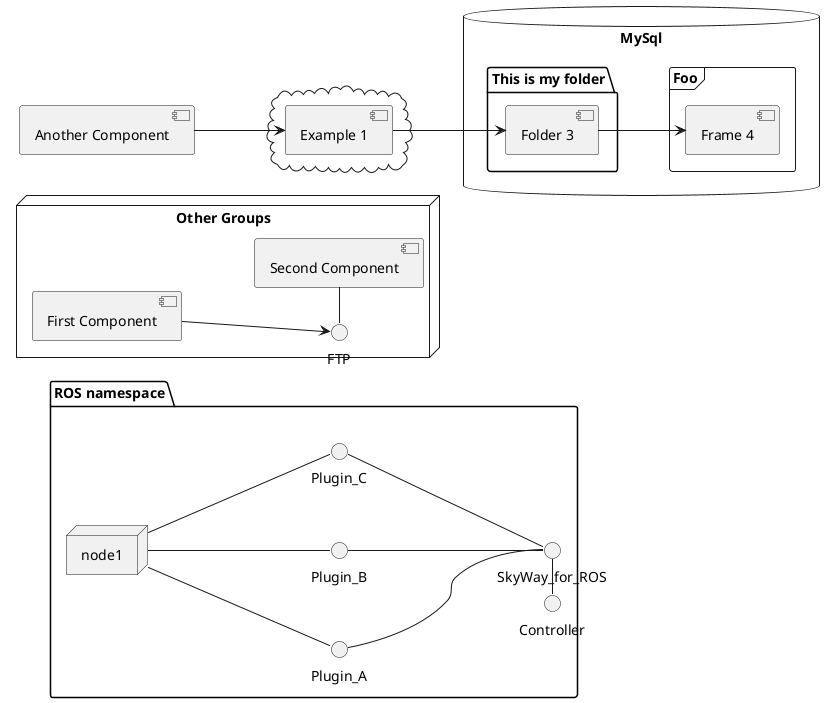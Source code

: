 @startuml
'https://plantuml.com/component-diagram



package "ROS namespace" {
left to right direction
  node EndUserProgram[
       node1
  ]
  EndUserProgram -- Plugin_A
  EndUserProgram -- Plugin_B
  EndUserProgram -- Plugin_C
  Plugin_A -- SkyWay_for_ROS
  Plugin_B -- SkyWay_for_ROS
  Plugin_C -- SkyWay_for_ROS
  Controller - SkyWay_for_ROS
}


node "Other Groups" {
  FTP - [Second Component]
  [First Component] --> FTP
}

cloud {
  [Example 1]
}


database "MySql" {
  folder "This is my folder" {
    [Folder 3]
  }
  frame "Foo" {
    [Frame 4]
  }
}


[Another Component] --> [Example 1]
[Example 1] --> [Folder 3]
[Folder 3] --> [Frame 4]

@enduml